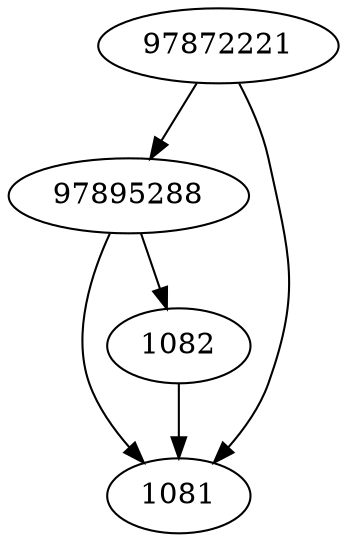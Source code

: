 strict digraph  {
97895288;
1081;
1082;
97872221;
97895288 -> 1081;
97895288 -> 1082;
1082 -> 1081;
97872221 -> 97895288;
97872221 -> 1081;
}
